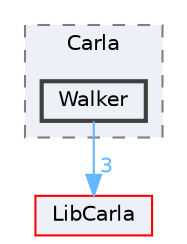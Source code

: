 digraph "Walker"
{
 // INTERACTIVE_SVG=YES
 // LATEX_PDF_SIZE
  bgcolor="transparent";
  edge [fontname=Helvetica,fontsize=10,labelfontname=Helvetica,labelfontsize=10];
  node [fontname=Helvetica,fontsize=10,shape=box,height=0.2,width=0.4];
  compound=true
  subgraph clusterdir_8fc34afb5f07a67966c78bf5319f94ae {
    graph [ bgcolor="#edf0f7", pencolor="grey50", label="Carla", fontname=Helvetica,fontsize=10 style="filled,dashed", URL="dir_8fc34afb5f07a67966c78bf5319f94ae.html",tooltip=""]
  dir_7a44753a182d2dd0cd15cfa7be7c0c89 [label="Walker", fillcolor="#edf0f7", color="grey25", style="filled,bold", URL="dir_7a44753a182d2dd0cd15cfa7be7c0c89.html",tooltip=""];
  }
  dir_1604d568fa4d964dfa9079b701bbfa07 [label="LibCarla", fillcolor="#edf0f7", color="red", style="filled", URL="dir_1604d568fa4d964dfa9079b701bbfa07.html",tooltip=""];
  dir_7a44753a182d2dd0cd15cfa7be7c0c89->dir_1604d568fa4d964dfa9079b701bbfa07 [headlabel="3", labeldistance=1.5 headhref="dir_000072_000020.html" href="dir_000072_000020.html" color="steelblue1" fontcolor="steelblue1"];
}
